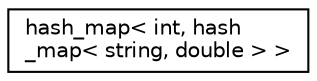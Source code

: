 digraph "Graphical Class Hierarchy"
{
  edge [fontname="Helvetica",fontsize="10",labelfontname="Helvetica",labelfontsize="10"];
  node [fontname="Helvetica",fontsize="10",shape=record];
  rankdir="LR";
  Node1 [label="hash_map\< int, hash\l_map\< string, double \> \>",height=0.2,width=0.4,color="black", fillcolor="white", style="filled",URL="$classhash__map.html"];
}
